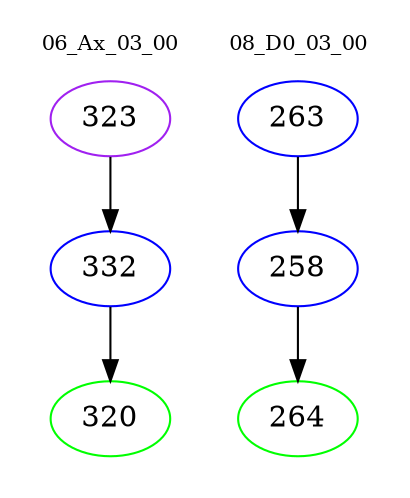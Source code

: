 digraph{
subgraph cluster_0 {
color = white
label = "06_Ax_03_00";
fontsize=10;
T0_323 [label="323", color="purple"]
T0_323 -> T0_332 [color="black"]
T0_332 [label="332", color="blue"]
T0_332 -> T0_320 [color="black"]
T0_320 [label="320", color="green"]
}
subgraph cluster_1 {
color = white
label = "08_D0_03_00";
fontsize=10;
T1_263 [label="263", color="blue"]
T1_263 -> T1_258 [color="black"]
T1_258 [label="258", color="blue"]
T1_258 -> T1_264 [color="black"]
T1_264 [label="264", color="green"]
}
}

